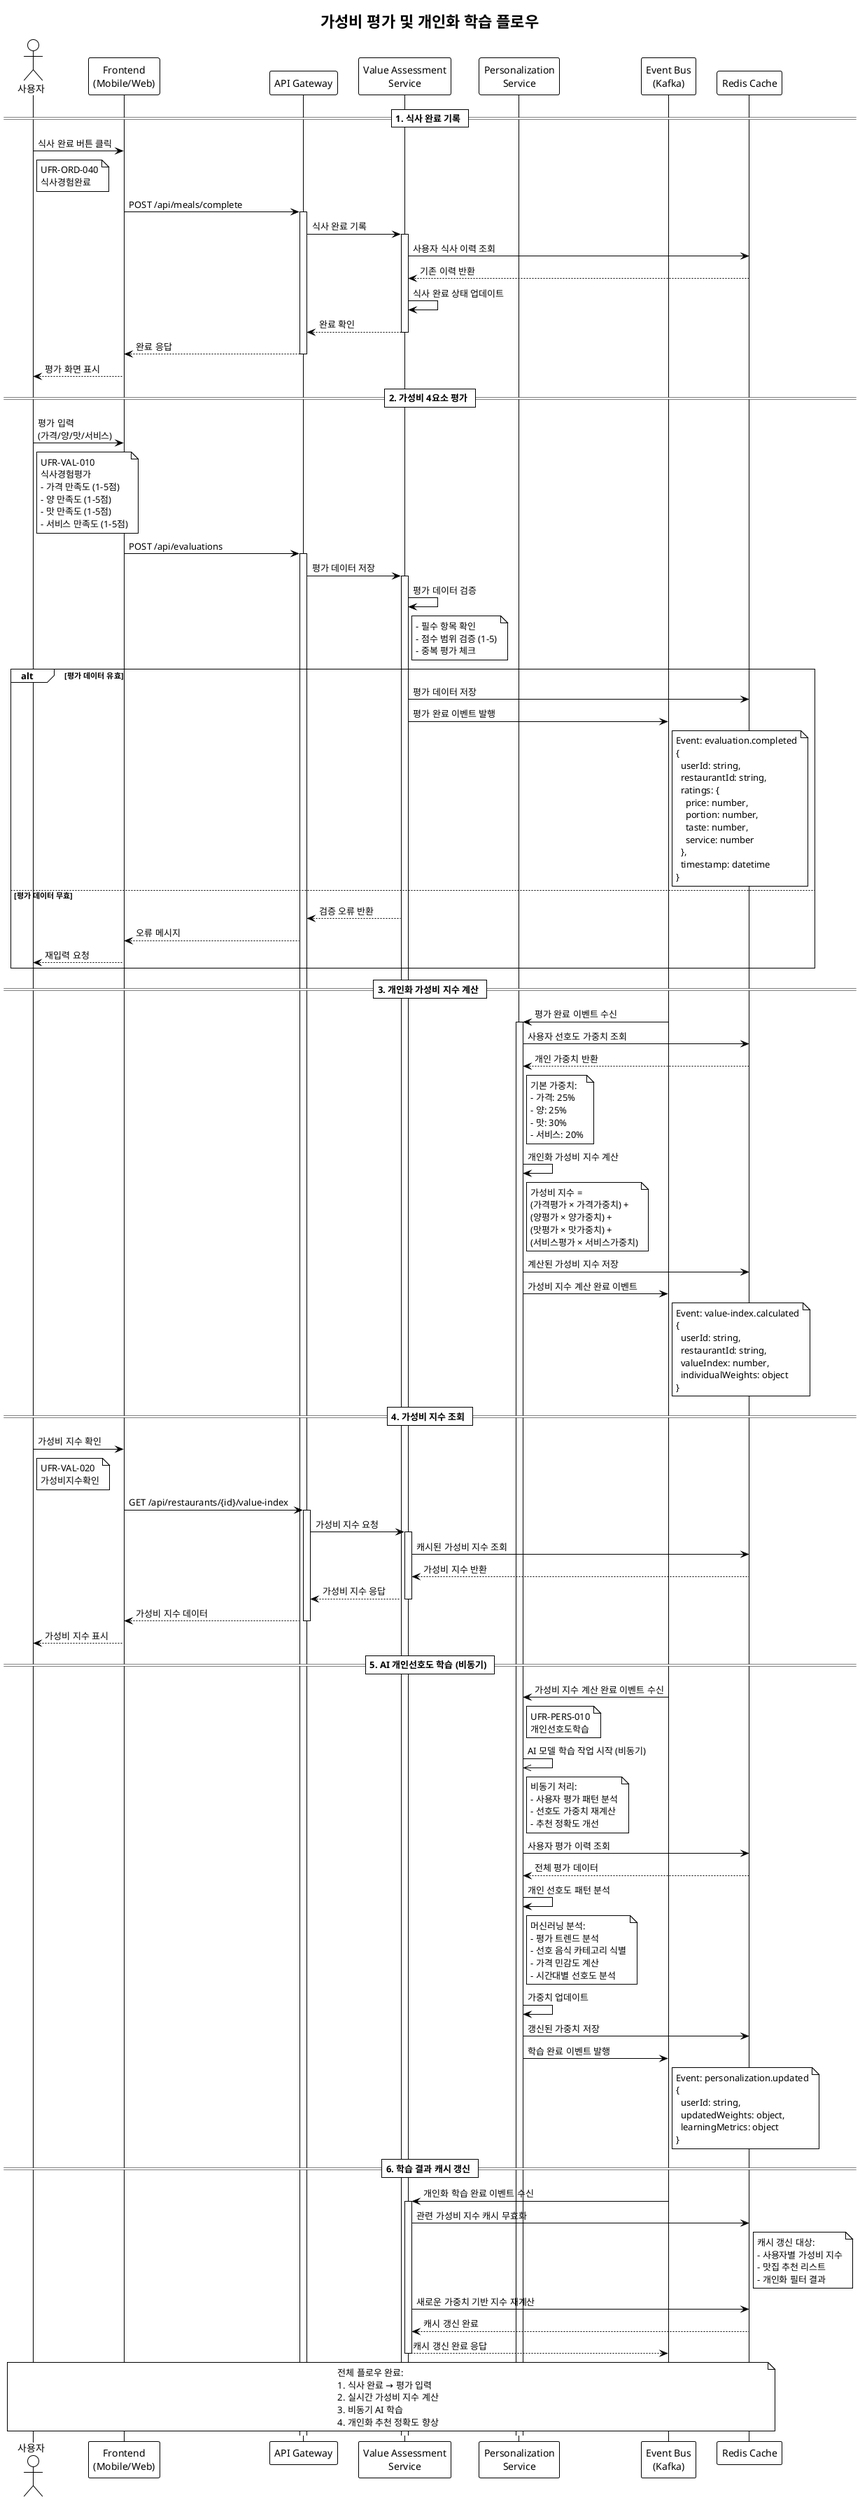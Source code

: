 @startuml 가성비평가및학습
!theme mono

title 가성비 평가 및 개인화 학습 플로우

actor "사용자" as User
participant "Frontend\n(Mobile/Web)" as Frontend
participant "API Gateway" as Gateway
participant "Value Assessment\nService" as ValueService
participant "Personalization\nService" as PersonService
participant "Event Bus\n(Kafka)" as EventBus
participant "Redis Cache" as Cache

== 1. 식사 완료 기록 ==
User -> Frontend: 식사 완료 버튼 클릭
note right of User
UFR-ORD-040
식사경험완료
end note

Frontend -> Gateway: POST /api/meals/complete
activate Gateway

Gateway -> ValueService: 식사 완료 기록
activate ValueService

ValueService -> Cache: 사용자 식사 이력 조회
Cache --> ValueService: 기존 이력 반환

ValueService -> ValueService: 식사 완료 상태 업데이트
ValueService --> Gateway: 완료 확인
deactivate ValueService

Gateway --> Frontend: 완료 응답
deactivate Gateway

Frontend --> User: 평가 화면 표시

== 2. 가성비 4요소 평가 ==
User -> Frontend: 평가 입력\n(가격/양/맛/서비스)
note right of User
UFR-VAL-010
식사경험평가
- 가격 만족도 (1-5점)
- 양 만족도 (1-5점) 
- 맛 만족도 (1-5점)
- 서비스 만족도 (1-5점)
end note

Frontend -> Gateway: POST /api/evaluations
activate Gateway

Gateway -> ValueService: 평가 데이터 저장
activate ValueService

ValueService -> ValueService: 평가 데이터 검증
note right of ValueService
- 필수 항목 확인
- 점수 범위 검증 (1-5)
- 중복 평가 체크
end note

alt 평가 데이터 유효
    ValueService -> Cache: 평가 데이터 저장
    ValueService -> EventBus: 평가 완료 이벤트 발행
    note right of EventBus
    Event: evaluation.completed
    {
      userId: string,
      restaurantId: string,
      ratings: {
        price: number,
        portion: number,
        taste: number,
        service: number
      },
      timestamp: datetime
    }
    end note
else 평가 데이터 무효
    ValueService --> Gateway: 검증 오류 반환
    Gateway --> Frontend: 오류 메시지
    Frontend --> User: 재입력 요청
end

== 3. 개인화 가성비 지수 계산 ==
EventBus -> PersonService: 평가 완료 이벤트 수신
activate PersonService

PersonService -> Cache: 사용자 선호도 가중치 조회
Cache --> PersonService: 개인 가중치 반환
note right of PersonService
기본 가중치:
- 가격: 25%
- 양: 25% 
- 맛: 30%
- 서비스: 20%
end note

PersonService -> PersonService: 개인화 가성비 지수 계산
note right of PersonService
가성비 지수 = 
(가격평가 × 가격가중치) +
(양평가 × 양가중치) +
(맛평가 × 맛가중치) +
(서비스평가 × 서비스가중치)
end note

PersonService -> Cache: 계산된 가성비 지수 저장
PersonService -> EventBus: 가성비 지수 계산 완료 이벤트
note right of EventBus
Event: value-index.calculated
{
  userId: string,
  restaurantId: string,
  valueIndex: number,
  individualWeights: object
}
end note

== 4. 가성비 지수 조회 ==
User -> Frontend: 가성비 지수 확인
note right of User
UFR-VAL-020
가성비지수확인
end note

Frontend -> Gateway: GET /api/restaurants/{id}/value-index
activate Gateway

Gateway -> ValueService: 가성비 지수 요청
activate ValueService

ValueService -> Cache: 캐시된 가성비 지수 조회
Cache --> ValueService: 가성비 지수 반환

ValueService --> Gateway: 가성비 지수 응답
deactivate ValueService

Gateway --> Frontend: 가성비 지수 데이터
deactivate Gateway

Frontend --> User: 가성비 지수 표시

== 5. AI 개인선호도 학습 (비동기) ==
EventBus -> PersonService: 가성비 지수 계산 완료 이벤트 수신
note right of PersonService
UFR-PERS-010
개인선호도학습
end note

PersonService ->> PersonService: AI 모델 학습 작업 시작 (비동기)
note right of PersonService
비동기 처리:
- 사용자 평가 패턴 분석
- 선호도 가중치 재계산
- 추천 정확도 개선
end note

PersonService -> Cache: 사용자 평가 이력 조회
Cache --> PersonService: 전체 평가 데이터

PersonService -> PersonService: 개인 선호도 패턴 분석
note right of PersonService
머신러닝 분석:
- 평가 트렌드 분석
- 선호 음식 카테고리 식별
- 가격 민감도 계산
- 시간대별 선호도 분석
end note

PersonService -> PersonService: 가중치 업데이트
PersonService -> Cache: 갱신된 가중치 저장

PersonService -> EventBus: 학습 완료 이벤트 발행
note right of EventBus
Event: personalization.updated
{
  userId: string,
  updatedWeights: object,
  learningMetrics: object
}
end note

== 6. 학습 결과 캐시 갱신 ==
EventBus -> ValueService: 개인화 학습 완료 이벤트 수신
activate ValueService

ValueService -> Cache: 관련 가성비 지수 캐시 무효화
note right of Cache
캐시 갱신 대상:
- 사용자별 가성비 지수
- 맛집 추천 리스트
- 개인화 필터 결과
end note

ValueService -> Cache: 새로운 가중치 기반 지수 재계산
Cache --> ValueService: 캐시 갱신 완료

ValueService --> EventBus: 캐시 갱신 완료 응답
deactivate ValueService

note over User, Cache
전체 플로우 완료:
1. 식사 완료 → 평가 입력
2. 실시간 가성비 지수 계산
3. 비동기 AI 학습
4. 개인화 추천 정확도 향상
end note

@enduml